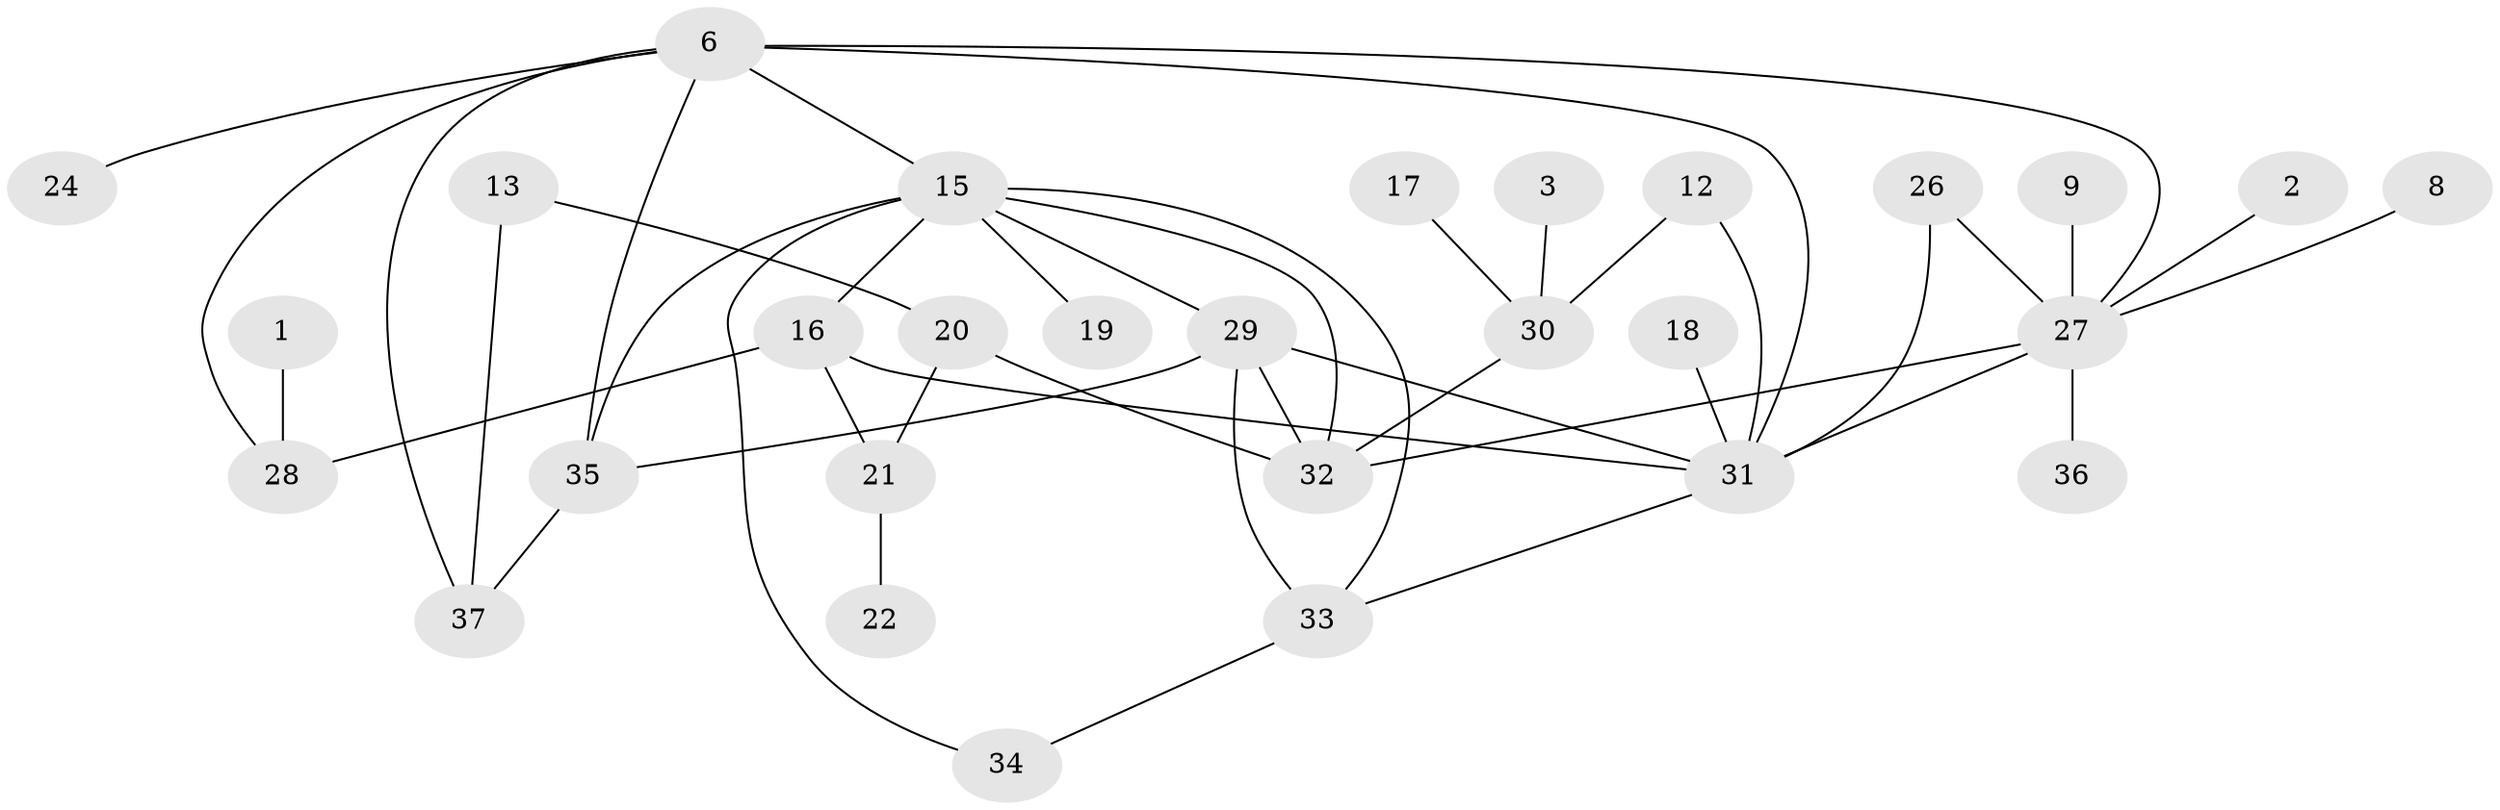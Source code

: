 // original degree distribution, {1: 0.3026315789473684, 4: 0.10526315789473684, 3: 0.25, 2: 0.17105263157894737, 0: 0.09210526315789473, 6: 0.02631578947368421, 5: 0.05263157894736842}
// Generated by graph-tools (version 1.1) at 2025/49/03/09/25 03:49:12]
// undirected, 29 vertices, 44 edges
graph export_dot {
graph [start="1"]
  node [color=gray90,style=filled];
  1;
  2;
  3;
  6;
  8;
  9;
  12;
  13;
  15;
  16;
  17;
  18;
  19;
  20;
  21;
  22;
  24;
  26;
  27;
  28;
  29;
  30;
  31;
  32;
  33;
  34;
  35;
  36;
  37;
  1 -- 28 [weight=1.0];
  2 -- 27 [weight=1.0];
  3 -- 30 [weight=1.0];
  6 -- 15 [weight=1.0];
  6 -- 24 [weight=1.0];
  6 -- 27 [weight=2.0];
  6 -- 28 [weight=1.0];
  6 -- 31 [weight=1.0];
  6 -- 35 [weight=1.0];
  6 -- 37 [weight=1.0];
  8 -- 27 [weight=1.0];
  9 -- 27 [weight=1.0];
  12 -- 30 [weight=1.0];
  12 -- 31 [weight=1.0];
  13 -- 20 [weight=1.0];
  13 -- 37 [weight=1.0];
  15 -- 16 [weight=1.0];
  15 -- 19 [weight=1.0];
  15 -- 29 [weight=1.0];
  15 -- 32 [weight=1.0];
  15 -- 33 [weight=1.0];
  15 -- 34 [weight=1.0];
  15 -- 35 [weight=1.0];
  16 -- 21 [weight=1.0];
  16 -- 28 [weight=1.0];
  16 -- 31 [weight=1.0];
  17 -- 30 [weight=1.0];
  18 -- 31 [weight=1.0];
  20 -- 21 [weight=1.0];
  20 -- 32 [weight=1.0];
  21 -- 22 [weight=1.0];
  26 -- 27 [weight=2.0];
  26 -- 31 [weight=1.0];
  27 -- 31 [weight=1.0];
  27 -- 32 [weight=1.0];
  27 -- 36 [weight=1.0];
  29 -- 31 [weight=1.0];
  29 -- 32 [weight=1.0];
  29 -- 33 [weight=1.0];
  29 -- 35 [weight=1.0];
  30 -- 32 [weight=1.0];
  31 -- 33 [weight=1.0];
  33 -- 34 [weight=1.0];
  35 -- 37 [weight=1.0];
}
